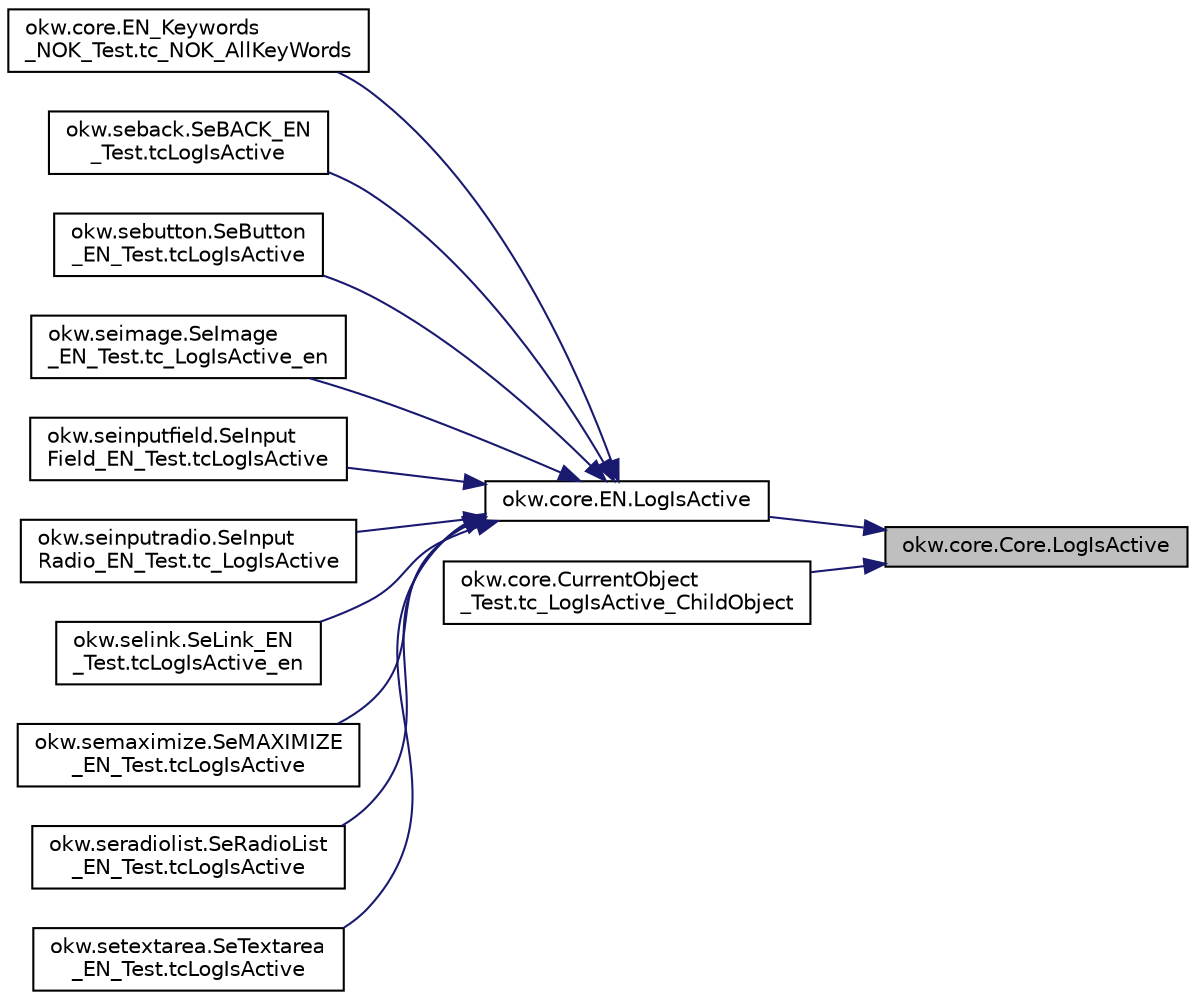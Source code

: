 digraph "okw.core.Core.LogIsActive"
{
 // INTERACTIVE_SVG=YES
 // LATEX_PDF_SIZE
  edge [fontname="Helvetica",fontsize="10",labelfontname="Helvetica",labelfontsize="10"];
  node [fontname="Helvetica",fontsize="10",shape=record];
  rankdir="RL";
  Node1158 [label="okw.core.Core.LogIsActive",height=0.2,width=0.4,color="black", fillcolor="grey75", style="filled", fontcolor="black",tooltip="Dokumentiert den Status des gegebenen Objekts."];
  Node1158 -> Node1159 [dir="back",color="midnightblue",fontsize="10",style="solid",fontname="Helvetica"];
  Node1159 [label="okw.core.EN.LogIsActive",height=0.2,width=0.4,color="black", fillcolor="white", style="filled",URL="$classokw_1_1core_1_1_e_n.html#acbeecc6c0bfe7f092b7b612471f5e790",tooltip="Dokumentiert den Status des gegebenen Objekts."];
  Node1159 -> Node1160 [dir="back",color="midnightblue",fontsize="10",style="solid",fontname="Helvetica"];
  Node1160 [label="okw.core.EN_Keywords\l_NOK_Test.tc_NOK_AllKeyWords",height=0.2,width=0.4,color="black", fillcolor="white", style="filled",URL="$classokw_1_1core_1_1_e_n___keywords___n_o_k___test.html#a81a960a2341dfb0e27da7871291c84dc",tooltip="Prüft methoden aufruf für einen einfachen Click."];
  Node1159 -> Node1161 [dir="back",color="midnightblue",fontsize="10",style="solid",fontname="Helvetica"];
  Node1161 [label="okw.seback.SeBACK_EN\l_Test.tcLogIsActive",height=0.2,width=0.4,color="black", fillcolor="white", style="filled",URL="$classokw_1_1seback_1_1_se_b_a_c_k___e_n___test.html#a16617deac0f9bd9cd3a4670e4386e26e",tooltip="Teste das Schlüsselwort LogIsActive( FN ) eines SeBACK prüfen."];
  Node1159 -> Node1162 [dir="back",color="midnightblue",fontsize="10",style="solid",fontname="Helvetica"];
  Node1162 [label="okw.sebutton.SeButton\l_EN_Test.tcLogIsActive",height=0.2,width=0.4,color="black", fillcolor="white", style="filled",URL="$classokw_1_1sebutton_1_1_se_button___e_n___test.html#aa90dea1c98fc3a7375ed7a128ea6bdd0",tooltip="Test des Schlüsselwortes LogIsaCTIVE für den GUI-Adapter SeButton."];
  Node1159 -> Node1163 [dir="back",color="midnightblue",fontsize="10",style="solid",fontname="Helvetica"];
  Node1163 [label="okw.seimage.SeImage\l_EN_Test.tc_LogIsActive_en",height=0.2,width=0.4,color="black", fillcolor="white", style="filled",URL="$classokw_1_1seimage_1_1_se_image___e_n___test.html#a404d55862157c613a05faf626f525f19",tooltip="Prüft LogIsActive."];
  Node1159 -> Node1164 [dir="back",color="midnightblue",fontsize="10",style="solid",fontname="Helvetica"];
  Node1164 [label="okw.seinputfield.SeInput\lField_EN_Test.tcLogIsActive",height=0.2,width=0.4,color="black", fillcolor="white", style="filled",URL="$classokw_1_1seinputfield_1_1_se_input_field___e_n___test.html#ae126b25784be61c2409a26c139599206",tooltip="Teste das Schlüsselwort LogIsActive( FN ) eines SeInputText Prüfen."];
  Node1159 -> Node1165 [dir="back",color="midnightblue",fontsize="10",style="solid",fontname="Helvetica"];
  Node1165 [label="okw.seinputradio.SeInput\lRadio_EN_Test.tc_LogIsActive",height=0.2,width=0.4,color="black", fillcolor="white", style="filled",URL="$classokw_1_1seinputradio_1_1_se_input_radio___e_n___test.html#a3dc55902db9aca23a595a7e585b58d3a",tooltip="Test des Schlüsselwortes LogIsActive für den GUI-Adapter SeInputRadio."];
  Node1159 -> Node1166 [dir="back",color="midnightblue",fontsize="10",style="solid",fontname="Helvetica"];
  Node1166 [label="okw.selink.SeLink_EN\l_Test.tcLogIsActive_en",height=0.2,width=0.4,color="black", fillcolor="white", style="filled",URL="$classokw_1_1selink_1_1_se_link___e_n___test.html#a4fe9496ee15c440ca0a9d6a924bfbcf5",tooltip="Prüft ob die LogIsActive die Ausnahme OKWFrameObjectMethodNotImplemented auslöst."];
  Node1159 -> Node1167 [dir="back",color="midnightblue",fontsize="10",style="solid",fontname="Helvetica"];
  Node1167 [label="okw.semaximize.SeMAXIMIZE\l_EN_Test.tcLogIsActive",height=0.2,width=0.4,color="black", fillcolor="white", style="filled",URL="$classokw_1_1semaximize_1_1_se_m_a_x_i_m_i_z_e___e_n___test.html#a11c5f8d26b8da762a6e26b441e365317",tooltip="Teste das Schlüsselwort LogIsActive( FN ) eines SeMAXIMIZE prüfen."];
  Node1159 -> Node1168 [dir="back",color="midnightblue",fontsize="10",style="solid",fontname="Helvetica"];
  Node1168 [label="okw.seradiolist.SeRadioList\l_EN_Test.tcLogIsActive",height=0.2,width=0.4,color="black", fillcolor="white", style="filled",URL="$classokw_1_1seradiolist_1_1_se_radio_list___e_n___test.html#ab6e227a142da113f0c272795a2562be5",tooltip=" "];
  Node1159 -> Node1169 [dir="back",color="midnightblue",fontsize="10",style="solid",fontname="Helvetica"];
  Node1169 [label="okw.setextarea.SeTextarea\l_EN_Test.tcLogIsActive",height=0.2,width=0.4,color="black", fillcolor="white", style="filled",URL="$classokw_1_1setextarea_1_1_se_textarea___e_n___test.html#a0c3a222be8b0494c512d2e8d55540da4",tooltip="Teste das Schlüsselwort LogLabel( FN ) eines SeInputText Prüfen."];
  Node1158 -> Node1170 [dir="back",color="midnightblue",fontsize="10",style="solid",fontname="Helvetica"];
  Node1170 [label="okw.core.CurrentObject\l_Test.tc_LogIsActive_ChildObject",height=0.2,width=0.4,color="black", fillcolor="white", style="filled",URL="$classokw_1_1core_1_1_current_object___test.html#ac58a25319b9eafc624904f3c2f262438",tooltip="Testziel: Prüft den Aufruf der Methode LogExists( \"FN\" ) im ChildObject."];
}

